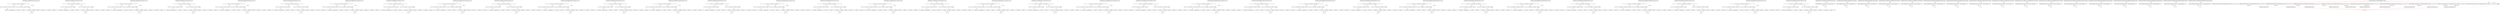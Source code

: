 digraph cur {

node [shape=box]
N64304747_447069409 [label="static float blur_32_32(float[two_d{32,32}] matrix, int x, int y)"];
N64304747_1372389520 [label=";"];
N64304747_937778185 [label="if (x < 1 || y < 1 || x == 32 - 1 || y == 32 - 1)"];
N64304747_837515422 [label="(x < 1 || y < 1 || x == 32 - 1 || y == 32 - 1) == true"];
N64304747_1692696650 [label="cancel 0.0F;"];
N64304747_1436724741 [label="(x < 1 || y < 1 || x == 32 - 1 || y == 32 - 1) == false"];
N64304747_1292148191 [label="cancel matrix[x - 1, y - 1] + matrix[x - 1, y] + matrix[x - 1, y + 1] + matrix[x, y - 1] + matrix[x, y] + matrix[x, y + 1] + matrix[x + 1, y - 1] + matrix[x + 1, y] + matrix[x - 1, y - 1];"];
N64304747_447069409->N64304747_937778185 [color=grey,label="x"] 
N64304747_447069409->N64304747_937778185 [color=grey,label="y"] 
N64304747_447069409->N64304747_1292148191 [color=grey,label="matrix"] 
N64304747_447069409->N64304747_1292148191 [color=grey,label="x"] 
N64304747_447069409->N64304747_1292148191 [color=grey,label="y"] 
N64304747_937778185[shape=diamond]
N64304747_937778185->N64304747_837515422 [color=grey,label=CFD] 
N64304747_937778185[shape=diamond]
N64304747_937778185->N64304747_1436724741 [color=grey,label=CFD] 
N64304747_837515422->N64304747_1692696650 [color=grey,label=CF] 
N64304747_1692696650->N64304747_1372389520 [style=dashed,color=red] 
N64304747_1436724741->N64304747_1292148191 [color=grey,label=CF] 
N64304747_1292148191->N64304747_1372389520 [color=grey,label="matrix"] 
N64304747_1292148191->N64304747_1372389520 [color=grey,label="x"] 
N64304747_1292148191->N64304747_1372389520 [color=grey,label="y"] 
N438854940_447069409 [label="static float blur_32_32(float[two_d{32,32}] matrix, int x, int y)"];
N438854940_937778185 [label="if (x < 1 || y < 1 || x == 32 - 1 || y == 32 - 1)"];
N438854940_837515422 [label="(x < 1 || y < 1 || x == 32 - 1 || y == 32 - 1) == true"];
N438854940_1436724741 [label="(x < 1 || y < 1 || x == 32 - 1 || y == 32 - 1) == false"];
N438854940_1692696650 [label="cancel 0.0F;"];
N438854940_1292148191 [label="cancel matrix[x - 1, y - 1] + matrix[x - 1, y] + matrix[x - 1, y + 1] + matrix[x, y - 1] + matrix[x, y] + matrix[x, y + 1] + matrix[x + 1, y - 1] + matrix[x + 1, y] + matrix[x - 1, y - 1];"];
N438854940_1372389520 [label=";"];
N438854940_447069409->N438854940_937778185 [color=grey,label="x"] 
N438854940_447069409->N438854940_937778185 [color=grey,label="y"] 
N438854940_937778185[shape=diamond]
N438854940_937778185->N438854940_837515422 [color=grey,label=CFD] 
N438854940_937778185[shape=diamond]
N438854940_937778185->N438854940_1436724741 [color=grey,label=CFD] 
N438854940_837515422->N438854940_1692696650 [color=grey,label=CF] 
N438854940_1436724741->N438854940_1292148191 [color=grey,label=CF] 
N438854940_1692696650->N438854940_1372389520 [style=dashed,color=red] 
N438854940_1292148191->N438854940_1372389520 [color=grey,label="matrix"] 
N438854940_1292148191->N438854940_1372389520 [color=grey,label="x"] 
N438854940_1292148191->N438854940_1372389520 [color=grey,label="y"] 
N1489209809_52092513 [label="static float blur_32_64(float[two_d{32,64}] matrix, int x, int y)"];
N1489209809_1780007673 [label=";"];
N1489209809_572940792 [label="if (x < 1 || y < 1 || x == 32 - 1 || y == 64 - 1)"];
N1489209809_99217996 [label="(x < 1 || y < 1 || x == 32 - 1 || y == 64 - 1) == true"];
N1489209809_1584493999 [label="cancel 0.0F;"];
N1489209809_1793418393 [label="(x < 1 || y < 1 || x == 32 - 1 || y == 64 - 1) == false"];
N1489209809_1353970521 [label="cancel matrix[x - 1, y - 1] + matrix[x - 1, y] + matrix[x - 1, y + 1] + matrix[x, y - 1] + matrix[x, y] + matrix[x, y + 1] + matrix[x + 1, y - 1] + matrix[x + 1, y] + matrix[x - 1, y - 1];"];
N1489209809_52092513->N1489209809_572940792 [color=grey,label="x"] 
N1489209809_52092513->N1489209809_572940792 [color=grey,label="y"] 
N1489209809_52092513->N1489209809_1353970521 [color=grey,label="matrix"] 
N1489209809_52092513->N1489209809_1353970521 [color=grey,label="x"] 
N1489209809_52092513->N1489209809_1353970521 [color=grey,label="y"] 
N1489209809_572940792[shape=diamond]
N1489209809_572940792->N1489209809_99217996 [color=grey,label=CFD] 
N1489209809_572940792[shape=diamond]
N1489209809_572940792->N1489209809_1793418393 [color=grey,label=CFD] 
N1489209809_99217996->N1489209809_1584493999 [color=grey,label=CF] 
N1489209809_1584493999->N1489209809_1780007673 [style=dashed,color=red] 
N1489209809_1793418393->N1489209809_1353970521 [color=grey,label=CF] 
N1489209809_1353970521->N1489209809_1780007673 [color=grey,label="matrix"] 
N1489209809_1353970521->N1489209809_1780007673 [color=grey,label="x"] 
N1489209809_1353970521->N1489209809_1780007673 [color=grey,label="y"] 
N1762492324_52092513 [label="static float blur_32_64(float[two_d{32,64}] matrix, int x, int y)"];
N1762492324_572940792 [label="if (x < 1 || y < 1 || x == 32 - 1 || y == 64 - 1)"];
N1762492324_99217996 [label="(x < 1 || y < 1 || x == 32 - 1 || y == 64 - 1) == true"];
N1762492324_1793418393 [label="(x < 1 || y < 1 || x == 32 - 1 || y == 64 - 1) == false"];
N1762492324_1584493999 [label="cancel 0.0F;"];
N1762492324_1353970521 [label="cancel matrix[x - 1, y - 1] + matrix[x - 1, y] + matrix[x - 1, y + 1] + matrix[x, y - 1] + matrix[x, y] + matrix[x, y + 1] + matrix[x + 1, y - 1] + matrix[x + 1, y] + matrix[x - 1, y - 1];"];
N1762492324_1780007673 [label=";"];
N1762492324_52092513->N1762492324_572940792 [color=grey,label="x"] 
N1762492324_52092513->N1762492324_572940792 [color=grey,label="y"] 
N1762492324_572940792[shape=diamond]
N1762492324_572940792->N1762492324_99217996 [color=grey,label=CFD] 
N1762492324_572940792[shape=diamond]
N1762492324_572940792->N1762492324_1793418393 [color=grey,label=CFD] 
N1762492324_99217996->N1762492324_1584493999 [color=grey,label=CF] 
N1762492324_1793418393->N1762492324_1353970521 [color=grey,label=CF] 
N1762492324_1584493999->N1762492324_1780007673 [style=dashed,color=red] 
N1762492324_1353970521->N1762492324_1780007673 [color=grey,label="matrix"] 
N1762492324_1353970521->N1762492324_1780007673 [color=grey,label="x"] 
N1762492324_1353970521->N1762492324_1780007673 [color=grey,label="y"] 
N1289026375_1493021662 [label="static float blur_64_64(float[two_d{64,64}] matrix, int x, int y)"];
N1289026375_1445822835 [label=";"];
N1289026375_165595392 [label="if (x < 1 || y < 1 || x == 64 - 1 || y == 64 - 1)"];
N1289026375_22946832 [label="(x < 1 || y < 1 || x == 64 - 1 || y == 64 - 1) == true"];
N1289026375_1129947543 [label="cancel 0.0F;"];
N1289026375_830464780 [label="(x < 1 || y < 1 || x == 64 - 1 || y == 64 - 1) == false"];
N1289026375_627067720 [label="cancel matrix[x - 1, y - 1] + matrix[x - 1, y] + matrix[x - 1, y + 1] + matrix[x, y - 1] + matrix[x, y] + matrix[x, y + 1] + matrix[x + 1, y - 1] + matrix[x + 1, y] + matrix[x - 1, y - 1];"];
N1289026375_1493021662->N1289026375_165595392 [color=grey,label="x"] 
N1289026375_1493021662->N1289026375_165595392 [color=grey,label="y"] 
N1289026375_1493021662->N1289026375_627067720 [color=grey,label="matrix"] 
N1289026375_1493021662->N1289026375_627067720 [color=grey,label="x"] 
N1289026375_1493021662->N1289026375_627067720 [color=grey,label="y"] 
N1289026375_165595392[shape=diamond]
N1289026375_165595392->N1289026375_22946832 [color=grey,label=CFD] 
N1289026375_165595392[shape=diamond]
N1289026375_165595392->N1289026375_830464780 [color=grey,label=CFD] 
N1289026375_22946832->N1289026375_1129947543 [color=grey,label=CF] 
N1289026375_1129947543->N1289026375_1445822835 [style=dashed,color=red] 
N1289026375_830464780->N1289026375_627067720 [color=grey,label=CF] 
N1289026375_627067720->N1289026375_1445822835 [color=grey,label="matrix"] 
N1289026375_627067720->N1289026375_1445822835 [color=grey,label="x"] 
N1289026375_627067720->N1289026375_1445822835 [color=grey,label="y"] 
N1991261055_1493021662 [label="static float blur_64_64(float[two_d{64,64}] matrix, int x, int y)"];
N1991261055_165595392 [label="if (x < 1 || y < 1 || x == 64 - 1 || y == 64 - 1)"];
N1991261055_22946832 [label="(x < 1 || y < 1 || x == 64 - 1 || y == 64 - 1) == true"];
N1991261055_830464780 [label="(x < 1 || y < 1 || x == 64 - 1 || y == 64 - 1) == false"];
N1991261055_1129947543 [label="cancel 0.0F;"];
N1991261055_627067720 [label="cancel matrix[x - 1, y - 1] + matrix[x - 1, y] + matrix[x - 1, y + 1] + matrix[x, y - 1] + matrix[x, y] + matrix[x, y + 1] + matrix[x + 1, y - 1] + matrix[x + 1, y] + matrix[x - 1, y - 1];"];
N1991261055_1445822835 [label=";"];
N1991261055_1493021662->N1991261055_165595392 [color=grey,label="x"] 
N1991261055_1493021662->N1991261055_165595392 [color=grey,label="y"] 
N1991261055_165595392[shape=diamond]
N1991261055_165595392->N1991261055_22946832 [color=grey,label=CFD] 
N1991261055_165595392[shape=diamond]
N1991261055_165595392->N1991261055_830464780 [color=grey,label=CFD] 
N1991261055_22946832->N1991261055_1129947543 [color=grey,label=CF] 
N1991261055_830464780->N1991261055_627067720 [color=grey,label=CF] 
N1991261055_1129947543->N1991261055_1445822835 [style=dashed,color=red] 
N1991261055_627067720->N1991261055_1445822835 [color=grey,label="matrix"] 
N1991261055_627067720->N1991261055_1445822835 [color=grey,label="x"] 
N1991261055_627067720->N1991261055_1445822835 [color=grey,label="y"] 
N2075996768_2016141686 [label="static float blur_64_128(float[two_d{64,128}] matrix, int x, int y)"];
N2075996768_1424914211 [label=";"];
N2075996768_1080048036 [label="if (x < 1 || y < 1 || x == 64 - 1 || y == 128 - 1)"];
N2075996768_1835556608 [label="(x < 1 || y < 1 || x == 64 - 1 || y == 128 - 1) == true"];
N2075996768_489396160 [label="cancel 0.0F;"];
N2075996768_418893110 [label="(x < 1 || y < 1 || x == 64 - 1 || y == 128 - 1) == false"];
N2075996768_338898759 [label="cancel matrix[x - 1, y - 1] + matrix[x - 1, y] + matrix[x - 1, y + 1] + matrix[x, y - 1] + matrix[x, y] + matrix[x, y + 1] + matrix[x + 1, y - 1] + matrix[x + 1, y] + matrix[x - 1, y - 1];"];
N2075996768_2016141686->N2075996768_1080048036 [color=grey,label="x"] 
N2075996768_2016141686->N2075996768_1080048036 [color=grey,label="y"] 
N2075996768_2016141686->N2075996768_338898759 [color=grey,label="matrix"] 
N2075996768_2016141686->N2075996768_338898759 [color=grey,label="x"] 
N2075996768_2016141686->N2075996768_338898759 [color=grey,label="y"] 
N2075996768_1080048036[shape=diamond]
N2075996768_1080048036->N2075996768_1835556608 [color=grey,label=CFD] 
N2075996768_1080048036[shape=diamond]
N2075996768_1080048036->N2075996768_418893110 [color=grey,label=CFD] 
N2075996768_1835556608->N2075996768_489396160 [color=grey,label=CF] 
N2075996768_489396160->N2075996768_1424914211 [style=dashed,color=red] 
N2075996768_418893110->N2075996768_338898759 [color=grey,label=CF] 
N2075996768_338898759->N2075996768_1424914211 [color=grey,label="matrix"] 
N2075996768_338898759->N2075996768_1424914211 [color=grey,label="x"] 
N2075996768_338898759->N2075996768_1424914211 [color=grey,label="y"] 
N219527103_2016141686 [label="static float blur_64_128(float[two_d{64,128}] matrix, int x, int y)"];
N219527103_1080048036 [label="if (x < 1 || y < 1 || x == 64 - 1 || y == 128 - 1)"];
N219527103_1835556608 [label="(x < 1 || y < 1 || x == 64 - 1 || y == 128 - 1) == true"];
N219527103_418893110 [label="(x < 1 || y < 1 || x == 64 - 1 || y == 128 - 1) == false"];
N219527103_489396160 [label="cancel 0.0F;"];
N219527103_338898759 [label="cancel matrix[x - 1, y - 1] + matrix[x - 1, y] + matrix[x - 1, y + 1] + matrix[x, y - 1] + matrix[x, y] + matrix[x, y + 1] + matrix[x + 1, y - 1] + matrix[x + 1, y] + matrix[x - 1, y - 1];"];
N219527103_1424914211 [label=";"];
N219527103_2016141686->N219527103_1080048036 [color=grey,label="x"] 
N219527103_2016141686->N219527103_1080048036 [color=grey,label="y"] 
N219527103_1080048036[shape=diamond]
N219527103_1080048036->N219527103_1835556608 [color=grey,label=CFD] 
N219527103_1080048036[shape=diamond]
N219527103_1080048036->N219527103_418893110 [color=grey,label=CFD] 
N219527103_1835556608->N219527103_489396160 [color=grey,label=CF] 
N219527103_418893110->N219527103_338898759 [color=grey,label=CF] 
N219527103_489396160->N219527103_1424914211 [style=dashed,color=red] 
N219527103_338898759->N219527103_1424914211 [color=grey,label="matrix"] 
N219527103_338898759->N219527103_1424914211 [color=grey,label="x"] 
N219527103_338898759->N219527103_1424914211 [color=grey,label="y"] 
N1898822291_148850589 [label="static float blur_128_128(float[two_d{128,128}] matrix, int x, int y)"];
N1898822291_744810669 [label=";"];
N1898822291_1125374302 [label="if (x < 1 || y < 1 || x == 128 - 1 || y == 128 - 1)"];
N1898822291_1277414585 [label="(x < 1 || y < 1 || x == 128 - 1 || y == 128 - 1) == true"];
N1898822291_113216682 [label="cancel 0.0F;"];
N1898822291_162263132 [label="(x < 1 || y < 1 || x == 128 - 1 || y == 128 - 1) == false"];
N1898822291_1031785617 [label="cancel matrix[x - 1, y - 1] + matrix[x - 1, y] + matrix[x - 1, y + 1] + matrix[x, y - 1] + matrix[x, y] + matrix[x, y + 1] + matrix[x + 1, y - 1] + matrix[x + 1, y] + matrix[x - 1, y - 1];"];
N1898822291_148850589->N1898822291_1125374302 [color=grey,label="x"] 
N1898822291_148850589->N1898822291_1125374302 [color=grey,label="y"] 
N1898822291_148850589->N1898822291_1031785617 [color=grey,label="matrix"] 
N1898822291_148850589->N1898822291_1031785617 [color=grey,label="x"] 
N1898822291_148850589->N1898822291_1031785617 [color=grey,label="y"] 
N1898822291_1125374302[shape=diamond]
N1898822291_1125374302->N1898822291_1277414585 [color=grey,label=CFD] 
N1898822291_1125374302[shape=diamond]
N1898822291_1125374302->N1898822291_162263132 [color=grey,label=CFD] 
N1898822291_1277414585->N1898822291_113216682 [color=grey,label=CF] 
N1898822291_113216682->N1898822291_744810669 [style=dashed,color=red] 
N1898822291_162263132->N1898822291_1031785617 [color=grey,label=CF] 
N1898822291_1031785617->N1898822291_744810669 [color=grey,label="matrix"] 
N1898822291_1031785617->N1898822291_744810669 [color=grey,label="x"] 
N1898822291_1031785617->N1898822291_744810669 [color=grey,label="y"] 
N457572055_148850589 [label="static float blur_128_128(float[two_d{128,128}] matrix, int x, int y)"];
N457572055_1125374302 [label="if (x < 1 || y < 1 || x == 128 - 1 || y == 128 - 1)"];
N457572055_1277414585 [label="(x < 1 || y < 1 || x == 128 - 1 || y == 128 - 1) == true"];
N457572055_162263132 [label="(x < 1 || y < 1 || x == 128 - 1 || y == 128 - 1) == false"];
N457572055_113216682 [label="cancel 0.0F;"];
N457572055_1031785617 [label="cancel matrix[x - 1, y - 1] + matrix[x - 1, y] + matrix[x - 1, y + 1] + matrix[x, y - 1] + matrix[x, y] + matrix[x, y + 1] + matrix[x + 1, y - 1] + matrix[x + 1, y] + matrix[x - 1, y - 1];"];
N457572055_744810669 [label=";"];
N457572055_148850589->N457572055_1125374302 [color=grey,label="x"] 
N457572055_148850589->N457572055_1125374302 [color=grey,label="y"] 
N457572055_1125374302[shape=diamond]
N457572055_1125374302->N457572055_1277414585 [color=grey,label=CFD] 
N457572055_1125374302[shape=diamond]
N457572055_1125374302->N457572055_162263132 [color=grey,label=CFD] 
N457572055_1277414585->N457572055_113216682 [color=grey,label=CF] 
N457572055_162263132->N457572055_1031785617 [color=grey,label=CF] 
N457572055_113216682->N457572055_744810669 [style=dashed,color=red] 
N457572055_1031785617->N457572055_744810669 [color=grey,label="matrix"] 
N457572055_1031785617->N457572055_744810669 [color=grey,label="x"] 
N457572055_1031785617->N457572055_744810669 [color=grey,label="y"] 
N1179167955_2060884215 [label="static float blur_256_128(float[two_d{256,128}] matrix, int x, int y)"];
N1179167955_290415394 [label=";"];
N1179167955_759709963 [label="if (x < 1 || y < 1 || x == 256 - 1 || y == 128 - 1)"];
N1179167955_1655066726 [label="(x < 1 || y < 1 || x == 256 - 1 || y == 128 - 1) == true"];
N1179167955_788967822 [label="cancel 0.0F;"];
N1179167955_1618147776 [label="(x < 1 || y < 1 || x == 256 - 1 || y == 128 - 1) == false"];
N1179167955_738355611 [label="cancel matrix[x - 1, y - 1] + matrix[x - 1, y] + matrix[x - 1, y + 1] + matrix[x, y - 1] + matrix[x, y] + matrix[x, y + 1] + matrix[x + 1, y - 1] + matrix[x + 1, y] + matrix[x - 1, y - 1];"];
N1179167955_2060884215->N1179167955_759709963 [color=grey,label="x"] 
N1179167955_2060884215->N1179167955_759709963 [color=grey,label="y"] 
N1179167955_2060884215->N1179167955_738355611 [color=grey,label="matrix"] 
N1179167955_2060884215->N1179167955_738355611 [color=grey,label="x"] 
N1179167955_2060884215->N1179167955_738355611 [color=grey,label="y"] 
N1179167955_759709963[shape=diamond]
N1179167955_759709963->N1179167955_1655066726 [color=grey,label=CFD] 
N1179167955_759709963[shape=diamond]
N1179167955_759709963->N1179167955_1618147776 [color=grey,label=CFD] 
N1179167955_1655066726->N1179167955_788967822 [color=grey,label=CF] 
N1179167955_788967822->N1179167955_290415394 [style=dashed,color=red] 
N1179167955_1618147776->N1179167955_738355611 [color=grey,label=CF] 
N1179167955_738355611->N1179167955_290415394 [color=grey,label="matrix"] 
N1179167955_738355611->N1179167955_290415394 [color=grey,label="x"] 
N1179167955_738355611->N1179167955_290415394 [color=grey,label="y"] 
N2017789149_2060884215 [label="static float blur_256_128(float[two_d{256,128}] matrix, int x, int y)"];
N2017789149_759709963 [label="if (x < 1 || y < 1 || x == 256 - 1 || y == 128 - 1)"];
N2017789149_1655066726 [label="(x < 1 || y < 1 || x == 256 - 1 || y == 128 - 1) == true"];
N2017789149_1618147776 [label="(x < 1 || y < 1 || x == 256 - 1 || y == 128 - 1) == false"];
N2017789149_788967822 [label="cancel 0.0F;"];
N2017789149_738355611 [label="cancel matrix[x - 1, y - 1] + matrix[x - 1, y] + matrix[x - 1, y + 1] + matrix[x, y - 1] + matrix[x, y] + matrix[x, y + 1] + matrix[x + 1, y - 1] + matrix[x + 1, y] + matrix[x - 1, y - 1];"];
N2017789149_290415394 [label=";"];
N2017789149_2060884215->N2017789149_759709963 [color=grey,label="x"] 
N2017789149_2060884215->N2017789149_759709963 [color=grey,label="y"] 
N2017789149_759709963[shape=diamond]
N2017789149_759709963->N2017789149_1655066726 [color=grey,label=CFD] 
N2017789149_759709963[shape=diamond]
N2017789149_759709963->N2017789149_1618147776 [color=grey,label=CFD] 
N2017789149_1655066726->N2017789149_788967822 [color=grey,label=CF] 
N2017789149_1618147776->N2017789149_738355611 [color=grey,label=CF] 
N2017789149_788967822->N2017789149_290415394 [style=dashed,color=red] 
N2017789149_738355611->N2017789149_290415394 [color=grey,label="matrix"] 
N2017789149_738355611->N2017789149_290415394 [color=grey,label="x"] 
N2017789149_738355611->N2017789149_290415394 [color=grey,label="y"] 
N1601108929_517259042 [label="static float blur_256_256(float[two_d{256,256}] matrix, int x, int y)"];
N1601108929_1382241711 [label=";"];
N1601108929_840888032 [label="if (x < 1 || y < 1 || x == 256 - 1 || y == 256 - 1)"];
N1601108929_215272917 [label="(x < 1 || y < 1 || x == 256 - 1 || y == 256 - 1) == true"];
N1601108929_750131952 [label="cancel 0.0F;"];
N1601108929_1738709374 [label="(x < 1 || y < 1 || x == 256 - 1 || y == 256 - 1) == false"];
N1601108929_600756831 [label="cancel matrix[x - 1, y - 1] + matrix[x - 1, y] + matrix[x - 1, y + 1] + matrix[x, y - 1] + matrix[x, y] + matrix[x, y + 1] + matrix[x + 1, y - 1] + matrix[x + 1, y] + matrix[x - 1, y - 1];"];
N1601108929_517259042->N1601108929_840888032 [color=grey,label="x"] 
N1601108929_517259042->N1601108929_840888032 [color=grey,label="y"] 
N1601108929_517259042->N1601108929_600756831 [color=grey,label="matrix"] 
N1601108929_517259042->N1601108929_600756831 [color=grey,label="x"] 
N1601108929_517259042->N1601108929_600756831 [color=grey,label="y"] 
N1601108929_840888032[shape=diamond]
N1601108929_840888032->N1601108929_215272917 [color=grey,label=CFD] 
N1601108929_840888032[shape=diamond]
N1601108929_840888032->N1601108929_1738709374 [color=grey,label=CFD] 
N1601108929_215272917->N1601108929_750131952 [color=grey,label=CF] 
N1601108929_750131952->N1601108929_1382241711 [style=dashed,color=red] 
N1601108929_1738709374->N1601108929_600756831 [color=grey,label=CF] 
N1601108929_600756831->N1601108929_1382241711 [color=grey,label="matrix"] 
N1601108929_600756831->N1601108929_1382241711 [color=grey,label="x"] 
N1601108929_600756831->N1601108929_1382241711 [color=grey,label="y"] 
N1922847079_517259042 [label="static float blur_256_256(float[two_d{256,256}] matrix, int x, int y)"];
N1922847079_840888032 [label="if (x < 1 || y < 1 || x == 256 - 1 || y == 256 - 1)"];
N1922847079_215272917 [label="(x < 1 || y < 1 || x == 256 - 1 || y == 256 - 1) == true"];
N1922847079_1738709374 [label="(x < 1 || y < 1 || x == 256 - 1 || y == 256 - 1) == false"];
N1922847079_750131952 [label="cancel 0.0F;"];
N1922847079_600756831 [label="cancel matrix[x - 1, y - 1] + matrix[x - 1, y] + matrix[x - 1, y + 1] + matrix[x, y - 1] + matrix[x, y] + matrix[x, y + 1] + matrix[x + 1, y - 1] + matrix[x + 1, y] + matrix[x - 1, y - 1];"];
N1922847079_1382241711 [label=";"];
N1922847079_517259042->N1922847079_840888032 [color=grey,label="x"] 
N1922847079_517259042->N1922847079_840888032 [color=grey,label="y"] 
N1922847079_840888032[shape=diamond]
N1922847079_840888032->N1922847079_215272917 [color=grey,label=CFD] 
N1922847079_840888032[shape=diamond]
N1922847079_840888032->N1922847079_1738709374 [color=grey,label=CFD] 
N1922847079_215272917->N1922847079_750131952 [color=grey,label=CF] 
N1922847079_1738709374->N1922847079_600756831 [color=grey,label=CF] 
N1922847079_750131952->N1922847079_1382241711 [style=dashed,color=red] 
N1922847079_600756831->N1922847079_1382241711 [color=grey,label="matrix"] 
N1922847079_600756831->N1922847079_1382241711 [color=grey,label="x"] 
N1922847079_600756831->N1922847079_1382241711 [color=grey,label="y"] 
N1237332040_558915838 [label="static float blur_256_512(float[two_d{256,512}] matrix, int x, int y)"];
N1237332040_1599434070 [label=";"];
N1237332040_1700943045 [label="if (x < 1 || y < 1 || x == 256 - 1 || y == 512 - 1)"];
N1237332040_447448451 [label="(x < 1 || y < 1 || x == 256 - 1 || y == 512 - 1) == true"];
N1237332040_1186755086 [label="cancel 0.0F;"];
N1237332040_2112100713 [label="(x < 1 || y < 1 || x == 256 - 1 || y == 512 - 1) == false"];
N1237332040_265481305 [label="cancel matrix[x - 1, y - 1] + matrix[x - 1, y] + matrix[x - 1, y + 1] + matrix[x, y - 1] + matrix[x, y] + matrix[x, y + 1] + matrix[x + 1, y - 1] + matrix[x + 1, y] + matrix[x - 1, y - 1];"];
N1237332040_558915838->N1237332040_1700943045 [color=grey,label="x"] 
N1237332040_558915838->N1237332040_1700943045 [color=grey,label="y"] 
N1237332040_558915838->N1237332040_265481305 [color=grey,label="matrix"] 
N1237332040_558915838->N1237332040_265481305 [color=grey,label="x"] 
N1237332040_558915838->N1237332040_265481305 [color=grey,label="y"] 
N1237332040_1700943045[shape=diamond]
N1237332040_1700943045->N1237332040_447448451 [color=grey,label=CFD] 
N1237332040_1700943045[shape=diamond]
N1237332040_1700943045->N1237332040_2112100713 [color=grey,label=CFD] 
N1237332040_447448451->N1237332040_1186755086 [color=grey,label=CF] 
N1237332040_1186755086->N1237332040_1599434070 [style=dashed,color=red] 
N1237332040_2112100713->N1237332040_265481305 [color=grey,label=CF] 
N1237332040_265481305->N1237332040_1599434070 [color=grey,label="matrix"] 
N1237332040_265481305->N1237332040_1599434070 [color=grey,label="x"] 
N1237332040_265481305->N1237332040_1599434070 [color=grey,label="y"] 
N176935291_558915838 [label="static float blur_256_512(float[two_d{256,512}] matrix, int x, int y)"];
N176935291_1700943045 [label="if (x < 1 || y < 1 || x == 256 - 1 || y == 512 - 1)"];
N176935291_447448451 [label="(x < 1 || y < 1 || x == 256 - 1 || y == 512 - 1) == true"];
N176935291_2112100713 [label="(x < 1 || y < 1 || x == 256 - 1 || y == 512 - 1) == false"];
N176935291_1186755086 [label="cancel 0.0F;"];
N176935291_265481305 [label="cancel matrix[x - 1, y - 1] + matrix[x - 1, y] + matrix[x - 1, y + 1] + matrix[x, y - 1] + matrix[x, y] + matrix[x, y + 1] + matrix[x + 1, y - 1] + matrix[x + 1, y] + matrix[x - 1, y - 1];"];
N176935291_1599434070 [label=";"];
N176935291_558915838->N176935291_1700943045 [color=grey,label="x"] 
N176935291_558915838->N176935291_1700943045 [color=grey,label="y"] 
N176935291_1700943045[shape=diamond]
N176935291_1700943045->N176935291_447448451 [color=grey,label=CFD] 
N176935291_1700943045[shape=diamond]
N176935291_1700943045->N176935291_2112100713 [color=grey,label=CFD] 
N176935291_447448451->N176935291_1186755086 [color=grey,label=CF] 
N176935291_2112100713->N176935291_265481305 [color=grey,label=CF] 
N176935291_1186755086->N176935291_1599434070 [style=dashed,color=red] 
N176935291_265481305->N176935291_1599434070 [color=grey,label="matrix"] 
N176935291_265481305->N176935291_1599434070 [color=grey,label="x"] 
N176935291_265481305->N176935291_1599434070 [color=grey,label="y"] 
N240573038_605017288 [label="static float blur_512_512(float[two_d{512,512}] matrix, int x, int y)"];
N240573038_1620758316 [label=";"];
N240573038_1205725045 [label="if (x < 1 || y < 1 || x == 512 - 1 || y == 512 - 1)"];
N240573038_965138223 [label="(x < 1 || y < 1 || x == 512 - 1 || y == 512 - 1) == true"];
N240573038_227302418 [label="cancel 0.0F;"];
N240573038_2045814960 [label="(x < 1 || y < 1 || x == 512 - 1 || y == 512 - 1) == false"];
N240573038_1693505862 [label="cancel matrix[x - 1, y - 1] + matrix[x - 1, y] + matrix[x - 1, y + 1] + matrix[x, y - 1] + matrix[x, y] + matrix[x, y + 1] + matrix[x + 1, y - 1] + matrix[x + 1, y] + matrix[x - 1, y - 1];"];
N240573038_605017288->N240573038_1205725045 [color=grey,label="x"] 
N240573038_605017288->N240573038_1205725045 [color=grey,label="y"] 
N240573038_605017288->N240573038_1693505862 [color=grey,label="matrix"] 
N240573038_605017288->N240573038_1693505862 [color=grey,label="x"] 
N240573038_605017288->N240573038_1693505862 [color=grey,label="y"] 
N240573038_1205725045[shape=diamond]
N240573038_1205725045->N240573038_965138223 [color=grey,label=CFD] 
N240573038_1205725045[shape=diamond]
N240573038_1205725045->N240573038_2045814960 [color=grey,label=CFD] 
N240573038_965138223->N240573038_227302418 [color=grey,label=CF] 
N240573038_227302418->N240573038_1620758316 [style=dashed,color=red] 
N240573038_2045814960->N240573038_1693505862 [color=grey,label=CF] 
N240573038_1693505862->N240573038_1620758316 [color=grey,label="matrix"] 
N240573038_1693505862->N240573038_1620758316 [color=grey,label="x"] 
N240573038_1693505862->N240573038_1620758316 [color=grey,label="y"] 
N2043732690_605017288 [label="static float blur_512_512(float[two_d{512,512}] matrix, int x, int y)"];
N2043732690_1205725045 [label="if (x < 1 || y < 1 || x == 512 - 1 || y == 512 - 1)"];
N2043732690_965138223 [label="(x < 1 || y < 1 || x == 512 - 1 || y == 512 - 1) == true"];
N2043732690_2045814960 [label="(x < 1 || y < 1 || x == 512 - 1 || y == 512 - 1) == false"];
N2043732690_227302418 [label="cancel 0.0F;"];
N2043732690_1693505862 [label="cancel matrix[x - 1, y - 1] + matrix[x - 1, y] + matrix[x - 1, y + 1] + matrix[x, y - 1] + matrix[x, y] + matrix[x, y + 1] + matrix[x + 1, y - 1] + matrix[x + 1, y] + matrix[x - 1, y - 1];"];
N2043732690_1620758316 [label=";"];
N2043732690_605017288->N2043732690_1205725045 [color=grey,label="x"] 
N2043732690_605017288->N2043732690_1205725045 [color=grey,label="y"] 
N2043732690_1205725045[shape=diamond]
N2043732690_1205725045->N2043732690_965138223 [color=grey,label=CFD] 
N2043732690_1205725045[shape=diamond]
N2043732690_1205725045->N2043732690_2045814960 [color=grey,label=CFD] 
N2043732690_965138223->N2043732690_227302418 [color=grey,label=CF] 
N2043732690_2045814960->N2043732690_1693505862 [color=grey,label=CF] 
N2043732690_227302418->N2043732690_1620758316 [style=dashed,color=red] 
N2043732690_1693505862->N2043732690_1620758316 [color=grey,label="matrix"] 
N2043732690_1693505862->N2043732690_1620758316 [color=grey,label="x"] 
N2043732690_1693505862->N2043732690_1620758316 [color=grey,label="y"] 
N435387668_190490871 [label="static float blur_512_1024(float[two_d{512,1024}] matrix, int x, int y)"];
N435387668_4765296 [label=";"];
N435387668_41735707 [label="if (x < 1 || y < 1 || x == 512 - 1 || y == 1024 - 1)"];
N435387668_1372358627 [label="(x < 1 || y < 1 || x == 512 - 1 || y == 1024 - 1) == true"];
N435387668_718918477 [label="cancel 0.0F;"];
N435387668_1119844917 [label="(x < 1 || y < 1 || x == 512 - 1 || y == 1024 - 1) == false"];
N435387668_956806152 [label="cancel matrix[x - 1, y - 1] + matrix[x - 1, y] + matrix[x - 1, y + 1] + matrix[x, y - 1] + matrix[x, y] + matrix[x, y + 1] + matrix[x + 1, y - 1] + matrix[x + 1, y] + matrix[x - 1, y - 1];"];
N435387668_190490871->N435387668_41735707 [color=grey,label="x"] 
N435387668_190490871->N435387668_41735707 [color=grey,label="y"] 
N435387668_190490871->N435387668_956806152 [color=grey,label="matrix"] 
N435387668_190490871->N435387668_956806152 [color=grey,label="x"] 
N435387668_190490871->N435387668_956806152 [color=grey,label="y"] 
N435387668_41735707[shape=diamond]
N435387668_41735707->N435387668_1372358627 [color=grey,label=CFD] 
N435387668_41735707[shape=diamond]
N435387668_41735707->N435387668_1119844917 [color=grey,label=CFD] 
N435387668_1372358627->N435387668_718918477 [color=grey,label=CF] 
N435387668_718918477->N435387668_4765296 [style=dashed,color=red] 
N435387668_1119844917->N435387668_956806152 [color=grey,label=CF] 
N435387668_956806152->N435387668_4765296 [color=grey,label="matrix"] 
N435387668_956806152->N435387668_4765296 [color=grey,label="x"] 
N435387668_956806152->N435387668_4765296 [color=grey,label="y"] 
N524550770_190490871 [label="static float blur_512_1024(float[two_d{512,1024}] matrix, int x, int y)"];
N524550770_41735707 [label="if (x < 1 || y < 1 || x == 512 - 1 || y == 1024 - 1)"];
N524550770_1372358627 [label="(x < 1 || y < 1 || x == 512 - 1 || y == 1024 - 1) == true"];
N524550770_1119844917 [label="(x < 1 || y < 1 || x == 512 - 1 || y == 1024 - 1) == false"];
N524550770_718918477 [label="cancel 0.0F;"];
N524550770_956806152 [label="cancel matrix[x - 1, y - 1] + matrix[x - 1, y] + matrix[x - 1, y + 1] + matrix[x, y - 1] + matrix[x, y] + matrix[x, y + 1] + matrix[x + 1, y - 1] + matrix[x + 1, y] + matrix[x - 1, y - 1];"];
N524550770_4765296 [label=";"];
N524550770_190490871->N524550770_41735707 [color=grey,label="x"] 
N524550770_190490871->N524550770_41735707 [color=grey,label="y"] 
N524550770_41735707[shape=diamond]
N524550770_41735707->N524550770_1372358627 [color=grey,label=CFD] 
N524550770_41735707[shape=diamond]
N524550770_41735707->N524550770_1119844917 [color=grey,label=CFD] 
N524550770_1372358627->N524550770_718918477 [color=grey,label=CF] 
N524550770_1119844917->N524550770_956806152 [color=grey,label=CF] 
N524550770_718918477->N524550770_4765296 [style=dashed,color=red] 
N524550770_956806152->N524550770_4765296 [color=grey,label="matrix"] 
N524550770_956806152->N524550770_4765296 [color=grey,label="x"] 
N524550770_956806152->N524550770_4765296 [color=grey,label="y"] 
N1420862851_1829434867 [label="static float blur_1024_1024(float[two_d{1024,1024}] matrix, int x, int y)"];
N1420862851_683447928 [label=";"];
N1420862851_1803817267 [label="if (x < 1 || y < 1 || x == 1024 - 1 || y == 1024 - 1)"];
N1420862851_730161770 [label="(x < 1 || y < 1 || x == 1024 - 1 || y == 1024 - 1) == true"];
N1420862851_456338722 [label="cancel 0.0F;"];
N1420862851_1020797217 [label="(x < 1 || y < 1 || x == 1024 - 1 || y == 1024 - 1) == false"];
N1420862851_143623057 [label="cancel matrix[x - 1, y - 1] + matrix[x - 1, y] + matrix[x - 1, y + 1] + matrix[x, y - 1] + matrix[x, y] + matrix[x, y + 1] + matrix[x + 1, y - 1] + matrix[x + 1, y] + matrix[x - 1, y - 1];"];
N1420862851_1829434867->N1420862851_1803817267 [color=grey,label="x"] 
N1420862851_1829434867->N1420862851_1803817267 [color=grey,label="y"] 
N1420862851_1829434867->N1420862851_143623057 [color=grey,label="matrix"] 
N1420862851_1829434867->N1420862851_143623057 [color=grey,label="x"] 
N1420862851_1829434867->N1420862851_143623057 [color=grey,label="y"] 
N1420862851_1803817267[shape=diamond]
N1420862851_1803817267->N1420862851_730161770 [color=grey,label=CFD] 
N1420862851_1803817267[shape=diamond]
N1420862851_1803817267->N1420862851_1020797217 [color=grey,label=CFD] 
N1420862851_730161770->N1420862851_456338722 [color=grey,label=CF] 
N1420862851_456338722->N1420862851_683447928 [style=dashed,color=red] 
N1420862851_1020797217->N1420862851_143623057 [color=grey,label=CF] 
N1420862851_143623057->N1420862851_683447928 [color=grey,label="matrix"] 
N1420862851_143623057->N1420862851_683447928 [color=grey,label="x"] 
N1420862851_143623057->N1420862851_683447928 [color=grey,label="y"] 
N1601121077_1829434867 [label="static float blur_1024_1024(float[two_d{1024,1024}] matrix, int x, int y)"];
N1601121077_1803817267 [label="if (x < 1 || y < 1 || x == 1024 - 1 || y == 1024 - 1)"];
N1601121077_730161770 [label="(x < 1 || y < 1 || x == 1024 - 1 || y == 1024 - 1) == true"];
N1601121077_1020797217 [label="(x < 1 || y < 1 || x == 1024 - 1 || y == 1024 - 1) == false"];
N1601121077_456338722 [label="cancel 0.0F;"];
N1601121077_143623057 [label="cancel matrix[x - 1, y - 1] + matrix[x - 1, y] + matrix[x - 1, y + 1] + matrix[x, y - 1] + matrix[x, y] + matrix[x, y + 1] + matrix[x + 1, y - 1] + matrix[x + 1, y] + matrix[x - 1, y - 1];"];
N1601121077_683447928 [label=";"];
N1601121077_1829434867->N1601121077_1803817267 [color=grey,label="x"] 
N1601121077_1829434867->N1601121077_1803817267 [color=grey,label="y"] 
N1601121077_1803817267[shape=diamond]
N1601121077_1803817267->N1601121077_730161770 [color=grey,label=CFD] 
N1601121077_1803817267[shape=diamond]
N1601121077_1803817267->N1601121077_1020797217 [color=grey,label=CFD] 
N1601121077_730161770->N1601121077_456338722 [color=grey,label=CF] 
N1601121077_1020797217->N1601121077_143623057 [color=grey,label=CF] 
N1601121077_456338722->N1601121077_683447928 [style=dashed,color=red] 
N1601121077_143623057->N1601121077_683447928 [color=grey,label="matrix"] 
N1601121077_143623057->N1601121077_683447928 [color=grey,label="x"] 
N1601121077_143623057->N1601121077_683447928 [color=grey,label="y"] 
N1231410057_1788435570 [label="static float blur_2048_1024(float[two_d{2048,1024}] matrix, int x, int y)"];
N1231410057_101099771 [label=";"];
N1231410057_86541608 [label="if (x < 1 || y < 1 || x == 2048 - 1 || y == 1024 - 1)"];
N1231410057_658376637 [label="(x < 1 || y < 1 || x == 2048 - 1 || y == 1024 - 1) == true"];
N1231410057_1280149931 [label="cancel 0.0F;"];
N1231410057_1988714671 [label="(x < 1 || y < 1 || x == 2048 - 1 || y == 1024 - 1) == false"];
N1231410057_152910616 [label="cancel matrix[x - 1, y - 1] + matrix[x - 1, y] + matrix[x - 1, y + 1] + matrix[x, y - 1] + matrix[x, y] + matrix[x, y + 1] + matrix[x + 1, y - 1] + matrix[x + 1, y] + matrix[x - 1, y - 1];"];
N1231410057_1788435570->N1231410057_86541608 [color=grey,label="x"] 
N1231410057_1788435570->N1231410057_86541608 [color=grey,label="y"] 
N1231410057_1788435570->N1231410057_152910616 [color=grey,label="matrix"] 
N1231410057_1788435570->N1231410057_152910616 [color=grey,label="x"] 
N1231410057_1788435570->N1231410057_152910616 [color=grey,label="y"] 
N1231410057_86541608[shape=diamond]
N1231410057_86541608->N1231410057_658376637 [color=grey,label=CFD] 
N1231410057_86541608[shape=diamond]
N1231410057_86541608->N1231410057_1988714671 [color=grey,label=CFD] 
N1231410057_658376637->N1231410057_1280149931 [color=grey,label=CF] 
N1231410057_1280149931->N1231410057_101099771 [style=dashed,color=red] 
N1231410057_1988714671->N1231410057_152910616 [color=grey,label=CF] 
N1231410057_152910616->N1231410057_101099771 [color=grey,label="matrix"] 
N1231410057_152910616->N1231410057_101099771 [color=grey,label="x"] 
N1231410057_152910616->N1231410057_101099771 [color=grey,label="y"] 
N1113933235_1788435570 [label="static float blur_2048_1024(float[two_d{2048,1024}] matrix, int x, int y)"];
N1113933235_86541608 [label="if (x < 1 || y < 1 || x == 2048 - 1 || y == 1024 - 1)"];
N1113933235_658376637 [label="(x < 1 || y < 1 || x == 2048 - 1 || y == 1024 - 1) == true"];
N1113933235_1988714671 [label="(x < 1 || y < 1 || x == 2048 - 1 || y == 1024 - 1) == false"];
N1113933235_1280149931 [label="cancel 0.0F;"];
N1113933235_152910616 [label="cancel matrix[x - 1, y - 1] + matrix[x - 1, y] + matrix[x - 1, y + 1] + matrix[x, y - 1] + matrix[x, y] + matrix[x, y + 1] + matrix[x + 1, y - 1] + matrix[x + 1, y] + matrix[x - 1, y - 1];"];
N1113933235_101099771 [label=";"];
N1113933235_1788435570->N1113933235_86541608 [color=grey,label="x"] 
N1113933235_1788435570->N1113933235_86541608 [color=grey,label="y"] 
N1113933235_86541608[shape=diamond]
N1113933235_86541608->N1113933235_658376637 [color=grey,label=CFD] 
N1113933235_86541608[shape=diamond]
N1113933235_86541608->N1113933235_1988714671 [color=grey,label=CFD] 
N1113933235_658376637->N1113933235_1280149931 [color=grey,label=CF] 
N1113933235_1988714671->N1113933235_152910616 [color=grey,label=CF] 
N1113933235_1280149931->N1113933235_101099771 [style=dashed,color=red] 
N1113933235_152910616->N1113933235_101099771 [color=grey,label="matrix"] 
N1113933235_152910616->N1113933235_101099771 [color=grey,label="x"] 
N1113933235_152910616->N1113933235_101099771 [color=grey,label="y"] 
N16466470_2055501578 [label="static float blur_2048_2048(float[two_d{2048,2048}] matrix, int x, int y)"];
N16466470_1578281300 [label=";"];
N16466470_431420650 [label="if (x < 1 || y < 1 || x == 2048 - 1 || y == 2048 - 1)"];
N16466470_982072278 [label="(x < 1 || y < 1 || x == 2048 - 1 || y == 2048 - 1) == true"];
N16466470_525791317 [label="cancel 0.0F;"];
N16466470_79457414 [label="(x < 1 || y < 1 || x == 2048 - 1 || y == 2048 - 1) == false"];
N16466470_1050411242 [label="cancel matrix[x - 1, y - 1] + matrix[x - 1, y] + matrix[x - 1, y + 1] + matrix[x, y - 1] + matrix[x, y] + matrix[x, y + 1] + matrix[x + 1, y - 1] + matrix[x + 1, y] + matrix[x - 1, y - 1];"];
N16466470_2055501578->N16466470_431420650 [color=grey,label="x"] 
N16466470_2055501578->N16466470_431420650 [color=grey,label="y"] 
N16466470_2055501578->N16466470_1050411242 [color=grey,label="matrix"] 
N16466470_2055501578->N16466470_1050411242 [color=grey,label="x"] 
N16466470_2055501578->N16466470_1050411242 [color=grey,label="y"] 
N16466470_431420650[shape=diamond]
N16466470_431420650->N16466470_982072278 [color=grey,label=CFD] 
N16466470_431420650[shape=diamond]
N16466470_431420650->N16466470_79457414 [color=grey,label=CFD] 
N16466470_982072278->N16466470_525791317 [color=grey,label=CF] 
N16466470_525791317->N16466470_1578281300 [style=dashed,color=red] 
N16466470_79457414->N16466470_1050411242 [color=grey,label=CF] 
N16466470_1050411242->N16466470_1578281300 [color=grey,label="matrix"] 
N16466470_1050411242->N16466470_1578281300 [color=grey,label="x"] 
N16466470_1050411242->N16466470_1578281300 [color=grey,label="y"] 
N1147236197_2055501578 [label="static float blur_2048_2048(float[two_d{2048,2048}] matrix, int x, int y)"];
N1147236197_431420650 [label="if (x < 1 || y < 1 || x == 2048 - 1 || y == 2048 - 1)"];
N1147236197_982072278 [label="(x < 1 || y < 1 || x == 2048 - 1 || y == 2048 - 1) == true"];
N1147236197_79457414 [label="(x < 1 || y < 1 || x == 2048 - 1 || y == 2048 - 1) == false"];
N1147236197_525791317 [label="cancel 0.0F;"];
N1147236197_1050411242 [label="cancel matrix[x - 1, y - 1] + matrix[x - 1, y] + matrix[x - 1, y + 1] + matrix[x, y - 1] + matrix[x, y] + matrix[x, y + 1] + matrix[x + 1, y - 1] + matrix[x + 1, y] + matrix[x - 1, y - 1];"];
N1147236197_1578281300 [label=";"];
N1147236197_2055501578->N1147236197_431420650 [color=grey,label="x"] 
N1147236197_2055501578->N1147236197_431420650 [color=grey,label="y"] 
N1147236197_431420650[shape=diamond]
N1147236197_431420650->N1147236197_982072278 [color=grey,label=CFD] 
N1147236197_431420650[shape=diamond]
N1147236197_431420650->N1147236197_79457414 [color=grey,label=CFD] 
N1147236197_982072278->N1147236197_525791317 [color=grey,label=CF] 
N1147236197_79457414->N1147236197_1050411242 [color=grey,label=CF] 
N1147236197_525791317->N1147236197_1578281300 [style=dashed,color=red] 
N1147236197_1050411242->N1147236197_1578281300 [color=grey,label="matrix"] 
N1147236197_1050411242->N1147236197_1578281300 [color=grey,label="x"] 
N1147236197_1050411242->N1147236197_1578281300 [color=grey,label="y"] 
N1347204202_245592157 [label="static float blur_4096_2048(float[two_d{4096,2048}] matrix, int x, int y)"];
N1347204202_1946165954 [label=";"];
N1347204202_1540119898 [label="if (x < 1 || y < 1 || x == 4096 - 1 || y == 2048 - 1)"];
N1347204202_1174728395 [label="(x < 1 || y < 1 || x == 4096 - 1 || y == 2048 - 1) == true"];
N1347204202_1604753777 [label="cancel 0.0F;"];
N1347204202_849607366 [label="(x < 1 || y < 1 || x == 4096 - 1 || y == 2048 - 1) == false"];
N1347204202_1532834103 [label="cancel matrix[x - 1, y - 1] + matrix[x - 1, y] + matrix[x - 1, y + 1] + matrix[x, y - 1] + matrix[x, y] + matrix[x, y + 1] + matrix[x + 1, y - 1] + matrix[x + 1, y] + matrix[x - 1, y - 1];"];
N1347204202_245592157->N1347204202_1540119898 [color=grey,label="x"] 
N1347204202_245592157->N1347204202_1540119898 [color=grey,label="y"] 
N1347204202_245592157->N1347204202_1532834103 [color=grey,label="matrix"] 
N1347204202_245592157->N1347204202_1532834103 [color=grey,label="x"] 
N1347204202_245592157->N1347204202_1532834103 [color=grey,label="y"] 
N1347204202_1540119898[shape=diamond]
N1347204202_1540119898->N1347204202_1174728395 [color=grey,label=CFD] 
N1347204202_1540119898[shape=diamond]
N1347204202_1540119898->N1347204202_849607366 [color=grey,label=CFD] 
N1347204202_1174728395->N1347204202_1604753777 [color=grey,label=CF] 
N1347204202_1604753777->N1347204202_1946165954 [style=dashed,color=red] 
N1347204202_849607366->N1347204202_1532834103 [color=grey,label=CF] 
N1347204202_1532834103->N1347204202_1946165954 [color=grey,label="matrix"] 
N1347204202_1532834103->N1347204202_1946165954 [color=grey,label="x"] 
N1347204202_1532834103->N1347204202_1946165954 [color=grey,label="y"] 
N1635431954_245592157 [label="static float blur_4096_2048(float[two_d{4096,2048}] matrix, int x, int y)"];
N1635431954_1540119898 [label="if (x < 1 || y < 1 || x == 4096 - 1 || y == 2048 - 1)"];
N1635431954_1174728395 [label="(x < 1 || y < 1 || x == 4096 - 1 || y == 2048 - 1) == true"];
N1635431954_849607366 [label="(x < 1 || y < 1 || x == 4096 - 1 || y == 2048 - 1) == false"];
N1635431954_1604753777 [label="cancel 0.0F;"];
N1635431954_1532834103 [label="cancel matrix[x - 1, y - 1] + matrix[x - 1, y] + matrix[x - 1, y + 1] + matrix[x, y - 1] + matrix[x, y] + matrix[x, y + 1] + matrix[x + 1, y - 1] + matrix[x + 1, y] + matrix[x - 1, y - 1];"];
N1635431954_1946165954 [label=";"];
N1635431954_245592157->N1635431954_1540119898 [color=grey,label="x"] 
N1635431954_245592157->N1635431954_1540119898 [color=grey,label="y"] 
N1635431954_1540119898[shape=diamond]
N1635431954_1540119898->N1635431954_1174728395 [color=grey,label=CFD] 
N1635431954_1540119898[shape=diamond]
N1635431954_1540119898->N1635431954_849607366 [color=grey,label=CFD] 
N1635431954_1174728395->N1635431954_1604753777 [color=grey,label=CF] 
N1635431954_849607366->N1635431954_1532834103 [color=grey,label=CF] 
N1635431954_1604753777->N1635431954_1946165954 [style=dashed,color=red] 
N1635431954_1532834103->N1635431954_1946165954 [color=grey,label="matrix"] 
N1635431954_1532834103->N1635431954_1946165954 [color=grey,label="x"] 
N1635431954_1532834103->N1635431954_1946165954 [color=grey,label="y"] 
N840681829_203813165 [label="static float blur_4096_4096(float[two_d{4096,4096}] matrix, int x, int y)"];
N840681829_1128939709 [label=";"];
N840681829_1197677513 [label="if (x < 1 || y < 1 || x == 4096 - 1 || y == 4096 - 1)"];
N840681829_1001737660 [label="(x < 1 || y < 1 || x == 4096 - 1 || y == 4096 - 1) == true"];
N840681829_206397008 [label="cancel 0.0F;"];
N840681829_728423551 [label="(x < 1 || y < 1 || x == 4096 - 1 || y == 4096 - 1) == false"];
N840681829_1567514565 [label="cancel matrix[x - 1, y - 1] + matrix[x - 1, y] + matrix[x - 1, y + 1] + matrix[x, y - 1] + matrix[x, y] + matrix[x, y + 1] + matrix[x + 1, y - 1] + matrix[x + 1, y] + matrix[x - 1, y - 1];"];
N840681829_203813165->N840681829_1197677513 [color=grey,label="x"] 
N840681829_203813165->N840681829_1197677513 [color=grey,label="y"] 
N840681829_203813165->N840681829_1567514565 [color=grey,label="matrix"] 
N840681829_203813165->N840681829_1567514565 [color=grey,label="x"] 
N840681829_203813165->N840681829_1567514565 [color=grey,label="y"] 
N840681829_1197677513[shape=diamond]
N840681829_1197677513->N840681829_1001737660 [color=grey,label=CFD] 
N840681829_1197677513[shape=diamond]
N840681829_1197677513->N840681829_728423551 [color=grey,label=CFD] 
N840681829_1001737660->N840681829_206397008 [color=grey,label=CF] 
N840681829_206397008->N840681829_1128939709 [style=dashed,color=red] 
N840681829_728423551->N840681829_1567514565 [color=grey,label=CF] 
N840681829_1567514565->N840681829_1128939709 [color=grey,label="matrix"] 
N840681829_1567514565->N840681829_1128939709 [color=grey,label="x"] 
N840681829_1567514565->N840681829_1128939709 [color=grey,label="y"] 
N1386486400_203813165 [label="static float blur_4096_4096(float[two_d{4096,4096}] matrix, int x, int y)"];
N1386486400_1197677513 [label="if (x < 1 || y < 1 || x == 4096 - 1 || y == 4096 - 1)"];
N1386486400_1001737660 [label="(x < 1 || y < 1 || x == 4096 - 1 || y == 4096 - 1) == true"];
N1386486400_728423551 [label="(x < 1 || y < 1 || x == 4096 - 1 || y == 4096 - 1) == false"];
N1386486400_206397008 [label="cancel 0.0F;"];
N1386486400_1567514565 [label="cancel matrix[x - 1, y - 1] + matrix[x - 1, y] + matrix[x - 1, y + 1] + matrix[x, y - 1] + matrix[x, y] + matrix[x, y + 1] + matrix[x + 1, y - 1] + matrix[x + 1, y] + matrix[x - 1, y - 1];"];
N1386486400_1128939709 [label=";"];
N1386486400_203813165->N1386486400_1197677513 [color=grey,label="x"] 
N1386486400_203813165->N1386486400_1197677513 [color=grey,label="y"] 
N1386486400_1197677513[shape=diamond]
N1386486400_1197677513->N1386486400_1001737660 [color=grey,label=CFD] 
N1386486400_1197677513[shape=diamond]
N1386486400_1197677513->N1386486400_728423551 [color=grey,label=CFD] 
N1386486400_1001737660->N1386486400_206397008 [color=grey,label=CF] 
N1386486400_728423551->N1386486400_1567514565 [color=grey,label=CF] 
N1386486400_206397008->N1386486400_1128939709 [style=dashed,color=red] 
N1386486400_1567514565->N1386486400_1128939709 [color=grey,label="matrix"] 
N1386486400_1567514565->N1386486400_1128939709 [color=grey,label="x"] 
N1386486400_1567514565->N1386486400_1128939709 [color=grey,label="y"] 
N335296215_251447190 [label="static float blur_4096_8192(float[two_d{4096,8192}] matrix, int x, int y)"];
N335296215_2035396206 [label=";"];
N335296215_62659756 [label="if (x < 1 || y < 1 || x == 4096 - 1 || y == 8192 - 1)"];
N335296215_855532062 [label="(x < 1 || y < 1 || x == 4096 - 1 || y == 8192 - 1) == true"];
N335296215_259936073 [label="cancel 0.0F;"];
N335296215_763840913 [label="(x < 1 || y < 1 || x == 4096 - 1 || y == 8192 - 1) == false"];
N335296215_406468569 [label="cancel matrix[x - 1, y - 1] + matrix[x - 1, y] + matrix[x - 1, y + 1] + matrix[x, y - 1] + matrix[x, y] + matrix[x, y + 1] + matrix[x + 1, y - 1] + matrix[x + 1, y] + matrix[x - 1, y - 1];"];
N335296215_251447190->N335296215_62659756 [color=grey,label="x"] 
N335296215_251447190->N335296215_62659756 [color=grey,label="y"] 
N335296215_251447190->N335296215_406468569 [color=grey,label="matrix"] 
N335296215_251447190->N335296215_406468569 [color=grey,label="x"] 
N335296215_251447190->N335296215_406468569 [color=grey,label="y"] 
N335296215_62659756[shape=diamond]
N335296215_62659756->N335296215_855532062 [color=grey,label=CFD] 
N335296215_62659756[shape=diamond]
N335296215_62659756->N335296215_763840913 [color=grey,label=CFD] 
N335296215_855532062->N335296215_259936073 [color=grey,label=CF] 
N335296215_259936073->N335296215_2035396206 [style=dashed,color=red] 
N335296215_763840913->N335296215_406468569 [color=grey,label=CF] 
N335296215_406468569->N335296215_2035396206 [color=grey,label="matrix"] 
N335296215_406468569->N335296215_2035396206 [color=grey,label="x"] 
N335296215_406468569->N335296215_2035396206 [color=grey,label="y"] 
N8154538_251447190 [label="static float blur_4096_8192(float[two_d{4096,8192}] matrix, int x, int y)"];
N8154538_62659756 [label="if (x < 1 || y < 1 || x == 4096 - 1 || y == 8192 - 1)"];
N8154538_855532062 [label="(x < 1 || y < 1 || x == 4096 - 1 || y == 8192 - 1) == true"];
N8154538_763840913 [label="(x < 1 || y < 1 || x == 4096 - 1 || y == 8192 - 1) == false"];
N8154538_259936073 [label="cancel 0.0F;"];
N8154538_406468569 [label="cancel matrix[x - 1, y - 1] + matrix[x - 1, y] + matrix[x - 1, y + 1] + matrix[x, y - 1] + matrix[x, y] + matrix[x, y + 1] + matrix[x + 1, y - 1] + matrix[x + 1, y] + matrix[x - 1, y - 1];"];
N8154538_2035396206 [label=";"];
N8154538_251447190->N8154538_62659756 [color=grey,label="x"] 
N8154538_251447190->N8154538_62659756 [color=grey,label="y"] 
N8154538_62659756[shape=diamond]
N8154538_62659756->N8154538_855532062 [color=grey,label=CFD] 
N8154538_62659756[shape=diamond]
N8154538_62659756->N8154538_763840913 [color=grey,label=CFD] 
N8154538_855532062->N8154538_259936073 [color=grey,label=CF] 
N8154538_763840913->N8154538_406468569 [color=grey,label=CF] 
N8154538_259936073->N8154538_2035396206 [style=dashed,color=red] 
N8154538_406468569->N8154538_2035396206 [color=grey,label="matrix"] 
N8154538_406468569->N8154538_2035396206 [color=grey,label="x"] 
N8154538_406468569->N8154538_2035396206 [color=grey,label="y"] 
N2104762157_1972588681 [label="static float blur_8192_8192(float[two_d{8192,8192}] matrix, int x, int y)"];
N2104762157_371758076 [label=";"];
N2104762157_1706359688 [label="if (x < 1 || y < 1 || x == 8192 - 1 || y == 8192 - 1)"];
N2104762157_1290654178 [label="(x < 1 || y < 1 || x == 8192 - 1 || y == 8192 - 1) == true"];
N2104762157_1786397957 [label="cancel 0.0F;"];
N2104762157_21594592 [label="(x < 1 || y < 1 || x == 8192 - 1 || y == 8192 - 1) == false"];
N2104762157_1863015320 [label="cancel matrix[x - 1, y - 1] + matrix[x - 1, y] + matrix[x - 1, y + 1] + matrix[x, y - 1] + matrix[x, y] + matrix[x, y + 1] + matrix[x + 1, y - 1] + matrix[x + 1, y] + matrix[x - 1, y - 1];"];
N2104762157_1972588681->N2104762157_1706359688 [color=grey,label="x"] 
N2104762157_1972588681->N2104762157_1706359688 [color=grey,label="y"] 
N2104762157_1972588681->N2104762157_1863015320 [color=grey,label="matrix"] 
N2104762157_1972588681->N2104762157_1863015320 [color=grey,label="x"] 
N2104762157_1972588681->N2104762157_1863015320 [color=grey,label="y"] 
N2104762157_1706359688[shape=diamond]
N2104762157_1706359688->N2104762157_1290654178 [color=grey,label=CFD] 
N2104762157_1706359688[shape=diamond]
N2104762157_1706359688->N2104762157_21594592 [color=grey,label=CFD] 
N2104762157_1290654178->N2104762157_1786397957 [color=grey,label=CF] 
N2104762157_1786397957->N2104762157_371758076 [style=dashed,color=red] 
N2104762157_21594592->N2104762157_1863015320 [color=grey,label=CF] 
N2104762157_1863015320->N2104762157_371758076 [color=grey,label="matrix"] 
N2104762157_1863015320->N2104762157_371758076 [color=grey,label="x"] 
N2104762157_1863015320->N2104762157_371758076 [color=grey,label="y"] 
N1616721953_1972588681 [label="static float blur_8192_8192(float[two_d{8192,8192}] matrix, int x, int y)"];
N1616721953_1706359688 [label="if (x < 1 || y < 1 || x == 8192 - 1 || y == 8192 - 1)"];
N1616721953_1290654178 [label="(x < 1 || y < 1 || x == 8192 - 1 || y == 8192 - 1) == true"];
N1616721953_21594592 [label="(x < 1 || y < 1 || x == 8192 - 1 || y == 8192 - 1) == false"];
N1616721953_1786397957 [label="cancel 0.0F;"];
N1616721953_1863015320 [label="cancel matrix[x - 1, y - 1] + matrix[x - 1, y] + matrix[x - 1, y + 1] + matrix[x, y - 1] + matrix[x, y] + matrix[x, y + 1] + matrix[x + 1, y - 1] + matrix[x + 1, y] + matrix[x - 1, y - 1];"];
N1616721953_371758076 [label=";"];
N1616721953_1972588681->N1616721953_1706359688 [color=grey,label="x"] 
N1616721953_1972588681->N1616721953_1706359688 [color=grey,label="y"] 
N1616721953_1706359688[shape=diamond]
N1616721953_1706359688->N1616721953_1290654178 [color=grey,label=CFD] 
N1616721953_1706359688[shape=diamond]
N1616721953_1706359688->N1616721953_21594592 [color=grey,label=CFD] 
N1616721953_1290654178->N1616721953_1786397957 [color=grey,label=CF] 
N1616721953_21594592->N1616721953_1863015320 [color=grey,label=CF] 
N1616721953_1786397957->N1616721953_371758076 [style=dashed,color=red] 
N1616721953_1863015320->N1616721953_371758076 [color=grey,label="matrix"] 
N1616721953_1863015320->N1616721953_371758076 [color=grey,label="x"] 
N1616721953_1863015320->N1616721953_371758076 [color=grey,label="y"] 
N1988187951_445419181 [label="static float[two_d{32,32}] transpose_32_32(float[two_d{32,32}] matrix)"];
N1988187951_1386909980 [label=";"];
N1988187951_630086926 [label="cancel new float[two_d{32,32}].\\(int x,int y) { blur_32_32(matrix, x, y) } ;"];
N1988187951_445419181->N1988187951_630086926 [color=grey,label="matrix"] 
N1988187951_630086926->N1988187951_1386909980 [color=grey,label="matrix"] 
N1988187951_630086926->N1988187951_1386909980 [color=grey,label="x"] 
N1988187951_630086926->N1988187951_1386909980 [color=grey,label="y"] 
N937630428_32181625 [label="static float[two_d{32,64}] transpose_32_64(float[two_d{32,64}] matrix)"];
N937630428_1570042600 [label=";"];
N937630428_1359201832 [label="cancel new float[two_d{32,64}].\\(int x,int y) { blur_32_64(matrix, x, y) } ;"];
N937630428_32181625->N937630428_1359201832 [color=grey,label="matrix"] 
N937630428_1359201832->N937630428_1570042600 [color=grey,label="matrix"] 
N937630428_1359201832->N937630428_1570042600 [color=grey,label="x"] 
N937630428_1359201832->N937630428_1570042600 [color=grey,label="y"] 
N67303679_1858175978 [label="static float[two_d{64,64}] transpose_64_64(float[two_d{64,64}] matrix)"];
N67303679_421850450 [label=";"];
N67303679_408815935 [label="cancel new float[two_d{64,64}].\\(int x,int y) { blur_64_64(matrix, x, y) } ;"];
N67303679_1858175978->N67303679_408815935 [color=grey,label="matrix"] 
N67303679_408815935->N67303679_421850450 [color=grey,label="matrix"] 
N67303679_408815935->N67303679_421850450 [color=grey,label="x"] 
N67303679_408815935->N67303679_421850450 [color=grey,label="y"] 
N2122854638_1656467572 [label="static float[two_d{64,128}] transpose_64_128(float[two_d{64,128}] matrix)"];
N2122854638_610183343 [label=";"];
N2122854638_1042726732 [label="cancel new float[two_d{64,128}].\\(int x,int y) { blur_64_128(matrix, x, y) } ;"];
N2122854638_1656467572->N2122854638_1042726732 [color=grey,label="matrix"] 
N2122854638_1042726732->N2122854638_610183343 [color=grey,label="matrix"] 
N2122854638_1042726732->N2122854638_610183343 [color=grey,label="x"] 
N2122854638_1042726732->N2122854638_610183343 [color=grey,label="y"] 
N1671746700_272482896 [label="static float[two_d{128,128}] transpose_128_128(float[two_d{128,128}] matrix)"];
N1671746700_631862840 [label=";"];
N1671746700_1720711492 [label="cancel new float[two_d{128,128}].\\(int x,int y) { blur_128_128(matrix, x, y) } ;"];
N1671746700_272482896->N1671746700_1720711492 [color=grey,label="matrix"] 
N1671746700_1720711492->N1671746700_631862840 [color=grey,label="matrix"] 
N1671746700_1720711492->N1671746700_631862840 [color=grey,label="x"] 
N1671746700_1720711492->N1671746700_631862840 [color=grey,label="y"] 
N367319650_1184897668 [label="static float[two_d{256,128}] transpose_256_128(float[two_d{256,128}] matrix)"];
N367319650_681517549 [label=";"];
N367319650_415998388 [label="cancel new float[two_d{256,128}].\\(int x,int y) { blur_256_128(matrix, x, y) } ;"];
N367319650_1184897668->N367319650_415998388 [color=grey,label="matrix"] 
N367319650_415998388->N367319650_681517549 [color=grey,label="matrix"] 
N367319650_415998388->N367319650_681517549 [color=grey,label="x"] 
N367319650_415998388->N367319650_681517549 [color=grey,label="y"] 
N423956250_959247445 [label="static float[two_d{256,256}] transpose_256_256(float[two_d{256,256}] matrix)"];
N423956250_2141802359 [label=";"];
N423956250_1181711340 [label="cancel new float[two_d{256,256}].\\(int x,int y) { blur_256_256(matrix, x, y) } ;"];
N423956250_959247445->N423956250_1181711340 [color=grey,label="matrix"] 
N423956250_1181711340->N423956250_2141802359 [color=grey,label="matrix"] 
N423956250_1181711340->N423956250_2141802359 [color=grey,label="x"] 
N423956250_1181711340->N423956250_2141802359 [color=grey,label="y"] 
N1333166967_912070086 [label="static float[two_d{256,512}] transpose_256_512(float[two_d{256,512}] matrix)"];
N1333166967_1722763901 [label=";"];
N1333166967_1033105689 [label="cancel new float[two_d{256,512}].\\(int x,int y) { blur_256_512(matrix, x, y) } ;"];
N1333166967_912070086->N1333166967_1033105689 [color=grey,label="matrix"] 
N1333166967_1033105689->N1333166967_1722763901 [color=grey,label="matrix"] 
N1333166967_1033105689->N1333166967_1722763901 [color=grey,label="x"] 
N1333166967_1033105689->N1333166967_1722763901 [color=grey,label="y"] 
N1268412321_423663116 [label="static float[two_d{512,512}] transpose_512_512(float[two_d{512,512}] matrix)"];
N1268412321_2143976365 [label=";"];
N1268412321_116739701 [label="cancel new float[two_d{512,512}].\\(int x,int y) { blur_512_512(matrix, x, y) } ;"];
N1268412321_423663116->N1268412321_116739701 [color=grey,label="matrix"] 
N1268412321_116739701->N1268412321_2143976365 [color=grey,label="matrix"] 
N1268412321_116739701->N1268412321_2143976365 [color=grey,label="x"] 
N1268412321_116739701->N1268412321_2143976365 [color=grey,label="y"] 
N360674801_1597700807 [label="static float[two_d{512,1024}] transpose_512_1024(float[two_d{512,1024}] matrix)"];
N360674801_831198240 [label=";"];
N360674801_2025387509 [label="cancel new float[two_d{512,1024}].\\(int x,int y) { blur_512_1024(matrix, x, y) } ;"];
N360674801_1597700807->N360674801_2025387509 [color=grey,label="matrix"] 
N360674801_2025387509->N360674801_831198240 [color=grey,label="matrix"] 
N360674801_2025387509->N360674801_831198240 [color=grey,label="x"] 
N360674801_2025387509->N360674801_831198240 [color=grey,label="y"] 
N1422498066_421941161 [label="static float[two_d{1024,1024}] transpose_1024_1024(float[two_d{1024,1024}] matrix)"];
N1422498066_660868250 [label=";"];
N1422498066_2082453048 [label="cancel new float[two_d{1024,1024}].\\(int x,int y) { blur_1024_1024(matrix, x, y) } ;"];
N1422498066_421941161->N1422498066_2082453048 [color=grey,label="matrix"] 
N1422498066_2082453048->N1422498066_660868250 [color=grey,label="matrix"] 
N1422498066_2082453048->N1422498066_660868250 [color=grey,label="x"] 
N1422498066_2082453048->N1422498066_660868250 [color=grey,label="y"] 
N1762700286_574090533 [label="static float[two_d{2048,1024}] transpose_2048_1024(float[two_d{2048,1024}] matrix)"];
N1762700286_622918422 [label=";"];
N1762700286_2054136128 [label="cancel new float[two_d{2048,1024}].\\(int x,int y) { blur_2048_1024(matrix, x, y) } ;"];
N1762700286_574090533->N1762700286_2054136128 [color=grey,label="matrix"] 
N1762700286_2054136128->N1762700286_622918422 [color=grey,label="matrix"] 
N1762700286_2054136128->N1762700286_622918422 [color=grey,label="x"] 
N1762700286_2054136128->N1762700286_622918422 [color=grey,label="y"] 
N1243596698_95562160 [label="static float[two_d{2048,2048}] transpose_2048_2048(float[two_d{2048,2048}] matrix)"];
N1243596698_1782192414 [label=";"];
N1243596698_416641991 [label="cancel new float[two_d{2048,2048}].\\(int x,int y) { blur_2048_2048(matrix, x, y) } ;"];
N1243596698_95562160->N1243596698_416641991 [color=grey,label="matrix"] 
N1243596698_416641991->N1243596698_1782192414 [color=grey,label="matrix"] 
N1243596698_416641991->N1243596698_1782192414 [color=grey,label="x"] 
N1243596698_416641991->N1243596698_1782192414 [color=grey,label="y"] 
N614494604_1942938811 [label="static float[two_d{4096,2048}] transpose_4096_2048(float[two_d{4096,2048}] matrix)"];
N614494604_1824362808 [label=";"];
N614494604_729018175 [label="cancel new float[two_d{4096,2048}].\\(int x,int y) { blur_4096_2048(matrix, x, y) } ;"];
N614494604_1942938811->N614494604_729018175 [color=grey,label="matrix"] 
N614494604_729018175->N614494604_1824362808 [color=grey,label="matrix"] 
N614494604_729018175->N614494604_1824362808 [color=grey,label="x"] 
N614494604_729018175->N614494604_1824362808 [color=grey,label="y"] 
N776465177_336260195 [label="static float[two_d{4096,4096}] transpose_4096_4096(float[two_d{4096,4096}] matrix)"];
N776465177_14839364 [label=";"];
N776465177_894189378 [label="cancel new float[two_d{4096,4096}].\\(int x,int y) { blur_4096_4096(matrix, x, y) } ;"];
N776465177_336260195->N776465177_894189378 [color=grey,label="matrix"] 
N776465177_894189378->N776465177_14839364 [color=grey,label="matrix"] 
N776465177_894189378->N776465177_14839364 [color=grey,label="x"] 
N776465177_894189378->N776465177_14839364 [color=grey,label="y"] 
N1164396042_1495622108 [label="static float[two_d{4096,8192}] transpose_4096_8192(float[two_d{4096,8192}] matrix)"];
N1164396042_144023903 [label=";"];
N1164396042_1353132050 [label="cancel new float[two_d{4096,8192}].\\(int x,int y) { blur_4096_8192(matrix, x, y) } ;"];
N1164396042_1495622108->N1164396042_1353132050 [color=grey,label="matrix"] 
N1164396042_1353132050->N1164396042_144023903 [color=grey,label="matrix"] 
N1164396042_1353132050->N1164396042_144023903 [color=grey,label="x"] 
N1164396042_1353132050->N1164396042_144023903 [color=grey,label="y"] 
N805137193_624681021 [label="static float[two_d{8192,8192}] transpose_8192_8192(float[two_d{8192,8192}] matrix)"];
N805137193_1315711284 [label=";"];
N805137193_1422623876 [label="cancel new float[two_d{8192,8192}].\\(int x,int y) { blur_8192_8192(matrix, x, y) } ;"];
N805137193_624681021->N805137193_1422623876 [color=grey,label="matrix"] 
N805137193_1422623876->N805137193_1315711284 [color=grey,label="matrix"] 
N805137193_1422623876->N805137193_1315711284 [color=grey,label="x"] 
N805137193_1422623876->N805137193_1315711284 [color=grey,label="y"] 
N630572412_2113853411 [label="static int main(int argc, in out linearString[one_d{-1}] argv)"];
N630572412_402281664 [label=";"];
N630572412_566902826 [label="float[two_d{32,32}] matrix_32_32 = new float[two_d{32,32}].\\(int x,int y) { (x * 10) + (9 - y) } "];
N630572412_2002906923 [label="transpose_32_32(matrix_32_32)"];
N630572412_1050488136 [label="float[two_d{32,64}] matrix_32_64 = new float[two_d{32,64}].\\(int x,int y) { (x * 10) + (9 - y) } "];
N630572412_344495754 [label="transpose_32_64(matrix_32_64)"];
N630572412_324225166 [label="float[two_d{64,64}] matrix_64_64 = new float[two_d{64,64}].\\(int x,int y) { (x * 10) + (9 - y) } "];
N630572412_341025223 [label="transpose_64_64(matrix_64_64)"];
N630572412_2124552765 [label="float[two_d{64,128}] matrix_64_128 = new float[two_d{64,128}].\\(int x,int y) { (x * 10) + (9 - y) } "];
N630572412_2030615335 [label="transpose_64_128(matrix_64_128)"];
N630572412_741817221 [label="float[two_d{128,128}] matrix_128_128 = new float[two_d{128,128}].\\(int x,int y) { (x * 10) + (9 - y) } "];
N630572412_589992216 [label="transpose_128_128(matrix_128_128)"];
N630572412_1067176113 [label="float[two_d{256,128}] matrix_256_128 = new float[two_d{256,128}].\\(int x,int y) { (x * 10) + (9 - y) } "];
N630572412_27925499 [label="transpose_256_128(matrix_256_128)"];
N630572412_1192426647 [label="float[two_d{256,256}] matrix_256_256 = new float[two_d{256,256}].\\(int x,int y) { (x * 10) + (9 - y) } "];
N630572412_2052105940 [label="transpose_256_256(matrix_256_256)"];
N630572412_1157162760 [label="float[two_d{256,512}] matrix_256_512 = new float[two_d{256,512}].\\(int x,int y) { (x * 10) + (9 - y) } "];
N630572412_1140104836 [label="transpose_256_512(matrix_256_512)"];
N630572412_1892880118 [label="float[two_d{512,512}] matrix_512_512 = new float[two_d{512,512}].\\(int x,int y) { (x * 10) + (9 - y) } "];
N630572412_1795241039 [label="transpose_512_512(matrix_512_512)"];
N630572412_470902123 [label="float[two_d{512,1024}] matrix_512_1024 = new float[two_d{512,1024}].\\(int x,int y) { (x * 10) + (9 - y) } "];
N630572412_1797405894 [label="transpose_512_1024(matrix_512_1024)"];
N630572412_348398109 [label="finally 0;"];
N630572412_2113853411->N630572412_566902826 [style=dashed,color=red] 
N630572412_2113853411->N630572412_1050488136 [style=dashed,color=red] 
N630572412_2113853411->N630572412_324225166 [style=dashed,color=red] 
N630572412_2113853411->N630572412_2124552765 [style=dashed,color=red] 
N630572412_2113853411->N630572412_741817221 [style=dashed,color=red] 
N630572412_2113853411->N630572412_1067176113 [style=dashed,color=red] 
N630572412_2113853411->N630572412_1192426647 [style=dashed,color=red] 
N630572412_2113853411->N630572412_1157162760 [style=dashed,color=red] 
N630572412_2113853411->N630572412_1892880118 [style=dashed,color=red] 
N630572412_2113853411->N630572412_470902123 [style=dashed,color=red] 
N630572412_2113853411->N630572412_348398109 [color=grey,label=CFD] 
N630572412_2113853411->N630572412_348398109 [color=grey,label="argv"] 
N630572412_566902826->N630572412_2002906923 [color=grey,label="matrix_32_32"] 
N630572412_2002906923->N630572412_402281664 [style=dashed,color=red] 
N630572412_1050488136->N630572412_344495754 [color=grey,label="matrix_32_64"] 
N630572412_344495754->N630572412_402281664 [style=dashed,color=red] 
N630572412_324225166->N630572412_341025223 [color=grey,label="matrix_64_64"] 
N630572412_341025223->N630572412_402281664 [style=dashed,color=red] 
N630572412_2124552765->N630572412_2030615335 [color=grey,label="matrix_64_128"] 
N630572412_2030615335->N630572412_402281664 [style=dashed,color=red] 
N630572412_741817221->N630572412_589992216 [color=grey,label="matrix_128_128"] 
N630572412_589992216->N630572412_402281664 [style=dashed,color=red] 
N630572412_1067176113->N630572412_27925499 [color=grey,label="matrix_256_128"] 
N630572412_27925499->N630572412_402281664 [style=dashed,color=red] 
N630572412_1192426647->N630572412_2052105940 [color=grey,label="matrix_256_256"] 
N630572412_2052105940->N630572412_402281664 [style=dashed,color=red] 
N630572412_1157162760->N630572412_1140104836 [color=grey,label="matrix_256_512"] 
N630572412_1140104836->N630572412_402281664 [style=dashed,color=red] 
N630572412_1892880118->N630572412_1795241039 [color=grey,label="matrix_512_512"] 
N630572412_1795241039->N630572412_402281664 [style=dashed,color=red] 
N630572412_470902123->N630572412_1797405894 [color=grey,label="matrix_512_1024"] 
N630572412_1797405894->N630572412_402281664 [style=dashed,color=red] 
N630572412_348398109->N630572412_402281664 [style=dashed,color=red] 

}
